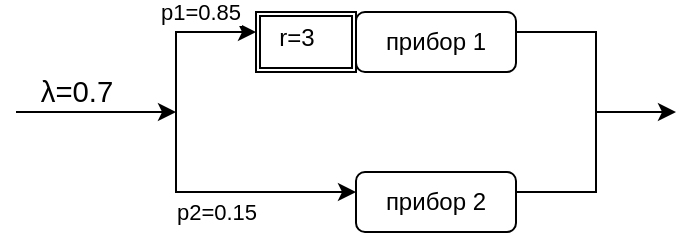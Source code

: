 <mxfile version="24.8.0">
  <diagram name="Страница — 1" id="lgWrulhSFxXBbl7xiJSZ">
    <mxGraphModel dx="988" dy="544" grid="1" gridSize="10" guides="1" tooltips="1" connect="1" arrows="1" fold="1" page="1" pageScale="1" pageWidth="827" pageHeight="1169" math="0" shadow="0">
      <root>
        <mxCell id="0" />
        <mxCell id="1" parent="0" />
        <mxCell id="9hbx7KylRUOaTvEpqEzU-1" value="" style="endArrow=classic;html=1;rounded=0;" edge="1" parent="1">
          <mxGeometry width="50" height="50" relative="1" as="geometry">
            <mxPoint x="160" y="480" as="sourcePoint" />
            <mxPoint x="240" y="480" as="targetPoint" />
          </mxGeometry>
        </mxCell>
        <mxCell id="9hbx7KylRUOaTvEpqEzU-16" value="&lt;span style=&quot;font-size:11.0pt;line-height:107%;&lt;br/&gt;font-family:&amp;quot;Calibri&amp;quot;,sans-serif;mso-ascii-theme-font:minor-latin;mso-fareast-font-family:&lt;br/&gt;Calibri;mso-fareast-theme-font:minor-latin;mso-hansi-theme-font:minor-latin;&lt;br/&gt;mso-bidi-font-family:&amp;quot;Times New Roman&amp;quot;;mso-bidi-theme-font:minor-bidi;&lt;br/&gt;mso-ansi-language:RU;mso-fareast-language:EN-US;mso-bidi-language:AR-SA&quot;&gt;λ=0.7&lt;/span&gt;" style="edgeLabel;html=1;align=center;verticalAlign=middle;resizable=0;points=[];" vertex="1" connectable="0" parent="9hbx7KylRUOaTvEpqEzU-1">
          <mxGeometry x="-0.521" y="-1" relative="1" as="geometry">
            <mxPoint x="11" y="-11" as="offset" />
          </mxGeometry>
        </mxCell>
        <mxCell id="9hbx7KylRUOaTvEpqEzU-2" value="" style="verticalLabelPosition=bottom;verticalAlign=top;html=1;shape=mxgraph.basic.frame;dx=2;whiteSpace=wrap;" vertex="1" parent="1">
          <mxGeometry x="280" y="430" width="50" height="30" as="geometry" />
        </mxCell>
        <mxCell id="9hbx7KylRUOaTvEpqEzU-4" value="" style="endArrow=classic;html=1;rounded=0;" edge="1" parent="1">
          <mxGeometry width="50" height="50" relative="1" as="geometry">
            <mxPoint x="240" y="480" as="sourcePoint" />
            <mxPoint x="280" y="440" as="targetPoint" />
            <Array as="points">
              <mxPoint x="240" y="440" />
            </Array>
          </mxGeometry>
        </mxCell>
        <mxCell id="9hbx7KylRUOaTvEpqEzU-14" value="p1=0.85" style="edgeLabel;html=1;align=center;verticalAlign=middle;resizable=0;points=[];" vertex="1" connectable="0" parent="9hbx7KylRUOaTvEpqEzU-4">
          <mxGeometry x="0.288" y="1" relative="1" as="geometry">
            <mxPoint y="-9" as="offset" />
          </mxGeometry>
        </mxCell>
        <mxCell id="9hbx7KylRUOaTvEpqEzU-5" value="" style="endArrow=classic;html=1;rounded=0;" edge="1" parent="1">
          <mxGeometry width="50" height="50" relative="1" as="geometry">
            <mxPoint x="240" y="480" as="sourcePoint" />
            <mxPoint x="330" y="520" as="targetPoint" />
            <Array as="points">
              <mxPoint x="240" y="520" />
              <mxPoint x="330" y="520" />
            </Array>
          </mxGeometry>
        </mxCell>
        <mxCell id="9hbx7KylRUOaTvEpqEzU-6" value="прибор 1" style="rounded=1;whiteSpace=wrap;html=1;" vertex="1" parent="1">
          <mxGeometry x="330" y="430" width="80" height="30" as="geometry" />
        </mxCell>
        <mxCell id="9hbx7KylRUOaTvEpqEzU-7" value="прибор 2" style="rounded=1;whiteSpace=wrap;html=1;" vertex="1" parent="1">
          <mxGeometry x="330" y="510" width="80" height="30" as="geometry" />
        </mxCell>
        <mxCell id="9hbx7KylRUOaTvEpqEzU-9" value="" style="endArrow=none;html=1;rounded=0;" edge="1" parent="1">
          <mxGeometry width="50" height="50" relative="1" as="geometry">
            <mxPoint x="410" y="520" as="sourcePoint" />
            <mxPoint x="450" y="480" as="targetPoint" />
            <Array as="points">
              <mxPoint x="450" y="520" />
            </Array>
          </mxGeometry>
        </mxCell>
        <mxCell id="9hbx7KylRUOaTvEpqEzU-10" value="" style="endArrow=none;html=1;rounded=0;" edge="1" parent="1">
          <mxGeometry width="50" height="50" relative="1" as="geometry">
            <mxPoint x="410" y="440" as="sourcePoint" />
            <mxPoint x="450" y="480" as="targetPoint" />
            <Array as="points">
              <mxPoint x="450" y="440" />
            </Array>
          </mxGeometry>
        </mxCell>
        <mxCell id="9hbx7KylRUOaTvEpqEzU-11" value="" style="endArrow=classic;html=1;rounded=0;" edge="1" parent="1">
          <mxGeometry width="50" height="50" relative="1" as="geometry">
            <mxPoint x="450" y="480" as="sourcePoint" />
            <mxPoint x="490" y="480" as="targetPoint" />
          </mxGeometry>
        </mxCell>
        <mxCell id="9hbx7KylRUOaTvEpqEzU-13" value="r=3" style="text;html=1;align=center;verticalAlign=middle;resizable=0;points=[];autosize=1;strokeColor=none;fillColor=none;" vertex="1" parent="1">
          <mxGeometry x="280" y="428" width="40" height="30" as="geometry" />
        </mxCell>
        <mxCell id="9hbx7KylRUOaTvEpqEzU-15" value="p2=0.15" style="edgeLabel;html=1;align=center;verticalAlign=middle;resizable=0;points=[];" vertex="1" connectable="0" parent="1">
          <mxGeometry x="259.999" y="530" as="geometry" />
        </mxCell>
      </root>
    </mxGraphModel>
  </diagram>
</mxfile>
